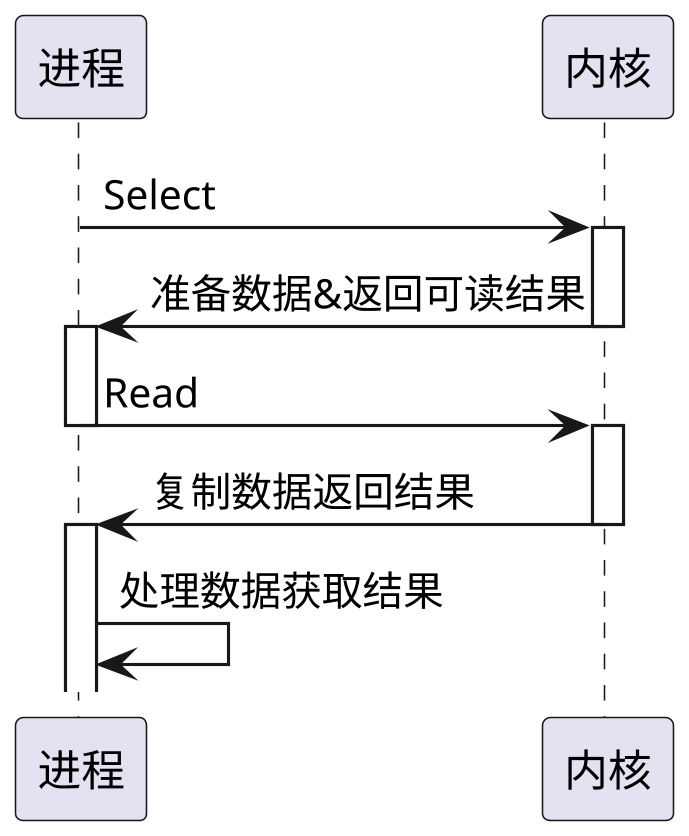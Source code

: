 @startuml

skinparam dpi 300
进程   ->  内核     ++   : Select
内核 -> 进程 --++ : 准备数据&返回可读结果
进程 -> 内核 --++:Read
内核 -> 进程 --++: 复制数据返回结果
进程 -> 进程 : 处理数据获取结果
@enduml



